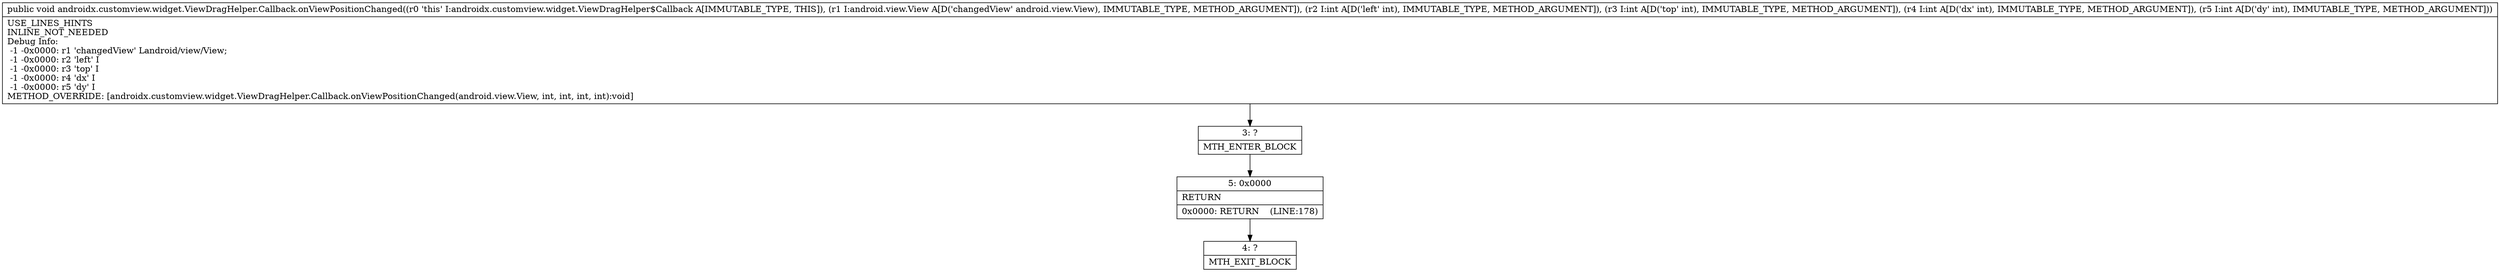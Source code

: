 digraph "CFG forandroidx.customview.widget.ViewDragHelper.Callback.onViewPositionChanged(Landroid\/view\/View;IIII)V" {
Node_3 [shape=record,label="{3\:\ ?|MTH_ENTER_BLOCK\l}"];
Node_5 [shape=record,label="{5\:\ 0x0000|RETURN\l|0x0000: RETURN    (LINE:178)\l}"];
Node_4 [shape=record,label="{4\:\ ?|MTH_EXIT_BLOCK\l}"];
MethodNode[shape=record,label="{public void androidx.customview.widget.ViewDragHelper.Callback.onViewPositionChanged((r0 'this' I:androidx.customview.widget.ViewDragHelper$Callback A[IMMUTABLE_TYPE, THIS]), (r1 I:android.view.View A[D('changedView' android.view.View), IMMUTABLE_TYPE, METHOD_ARGUMENT]), (r2 I:int A[D('left' int), IMMUTABLE_TYPE, METHOD_ARGUMENT]), (r3 I:int A[D('top' int), IMMUTABLE_TYPE, METHOD_ARGUMENT]), (r4 I:int A[D('dx' int), IMMUTABLE_TYPE, METHOD_ARGUMENT]), (r5 I:int A[D('dy' int), IMMUTABLE_TYPE, METHOD_ARGUMENT]))  | USE_LINES_HINTS\lINLINE_NOT_NEEDED\lDebug Info:\l  \-1 \-0x0000: r1 'changedView' Landroid\/view\/View;\l  \-1 \-0x0000: r2 'left' I\l  \-1 \-0x0000: r3 'top' I\l  \-1 \-0x0000: r4 'dx' I\l  \-1 \-0x0000: r5 'dy' I\lMETHOD_OVERRIDE: [androidx.customview.widget.ViewDragHelper.Callback.onViewPositionChanged(android.view.View, int, int, int, int):void]\l}"];
MethodNode -> Node_3;Node_3 -> Node_5;
Node_5 -> Node_4;
}

